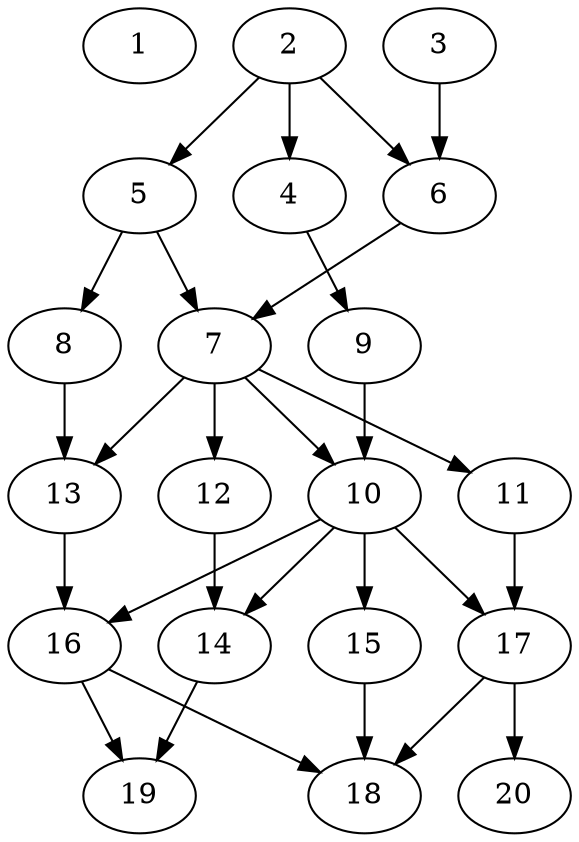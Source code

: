 // DAG automatically generated by daggen at Sat Jul 27 15:35:52 2019
// ./daggen --dot -n 20 --ccr 0.3 --fat 0.4 --regular 0.5 --density 0.6 --mindata 5242880 --maxdata 52428800 
digraph G {
  1 [size="157501440", alpha="0.19", expect_size="47250432"] 
  2 [size="151671467", alpha="0.13", expect_size="45501440"] 
  2 -> 4 [size ="45501440"]
  2 -> 5 [size ="45501440"]
  2 -> 6 [size ="45501440"]
  3 [size="46230187", alpha="0.02", expect_size="13869056"] 
  3 -> 6 [size ="13869056"]
  4 [size="21783893", alpha="0.17", expect_size="6535168"] 
  4 -> 9 [size ="6535168"]
  5 [size="80827733", alpha="0.16", expect_size="24248320"] 
  5 -> 7 [size ="24248320"]
  5 -> 8 [size ="24248320"]
  6 [size="73096533", alpha="0.19", expect_size="21928960"] 
  6 -> 7 [size ="21928960"]
  7 [size="95071573", alpha="0.19", expect_size="28521472"] 
  7 -> 10 [size ="28521472"]
  7 -> 11 [size ="28521472"]
  7 -> 12 [size ="28521472"]
  7 -> 13 [size ="28521472"]
  8 [size="159481173", alpha="0.03", expect_size="47844352"] 
  8 -> 13 [size ="47844352"]
  9 [size="97778347", alpha="0.18", expect_size="29333504"] 
  9 -> 10 [size ="29333504"]
  10 [size="40748373", alpha="0.17", expect_size="12224512"] 
  10 -> 14 [size ="12224512"]
  10 -> 15 [size ="12224512"]
  10 -> 16 [size ="12224512"]
  10 -> 17 [size ="12224512"]
  11 [size="147722240", alpha="0.10", expect_size="44316672"] 
  11 -> 17 [size ="44316672"]
  12 [size="136055467", alpha="0.02", expect_size="40816640"] 
  12 -> 14 [size ="40816640"]
  13 [size="84531200", alpha="0.05", expect_size="25359360"] 
  13 -> 16 [size ="25359360"]
  14 [size="103116800", alpha="0.00", expect_size="30935040"] 
  14 -> 19 [size ="30935040"]
  15 [size="78578347", alpha="0.02", expect_size="23573504"] 
  15 -> 18 [size ="23573504"]
  16 [size="50319360", alpha="0.04", expect_size="15095808"] 
  16 -> 18 [size ="15095808"]
  16 -> 19 [size ="15095808"]
  17 [size="40034987", alpha="0.07", expect_size="12010496"] 
  17 -> 18 [size ="12010496"]
  17 -> 20 [size ="12010496"]
  18 [size="31610880", alpha="0.07", expect_size="9483264"] 
  19 [size="51616427", alpha="0.04", expect_size="15484928"] 
  20 [size="34819413", alpha="0.01", expect_size="10445824"] 
}
